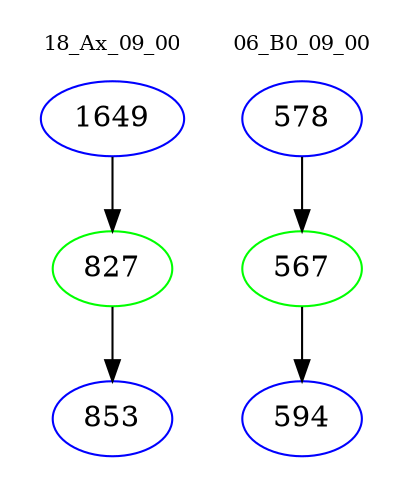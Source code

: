 digraph{
subgraph cluster_0 {
color = white
label = "18_Ax_09_00";
fontsize=10;
T0_1649 [label="1649", color="blue"]
T0_1649 -> T0_827 [color="black"]
T0_827 [label="827", color="green"]
T0_827 -> T0_853 [color="black"]
T0_853 [label="853", color="blue"]
}
subgraph cluster_1 {
color = white
label = "06_B0_09_00";
fontsize=10;
T1_578 [label="578", color="blue"]
T1_578 -> T1_567 [color="black"]
T1_567 [label="567", color="green"]
T1_567 -> T1_594 [color="black"]
T1_594 [label="594", color="blue"]
}
}
